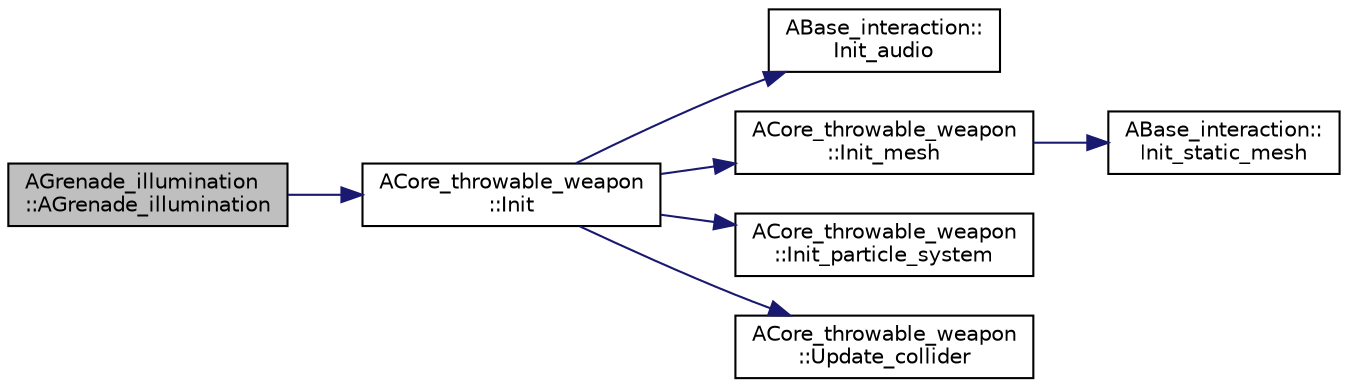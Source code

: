 digraph "AGrenade_illumination::AGrenade_illumination"
{
 // LATEX_PDF_SIZE
  edge [fontname="Helvetica",fontsize="10",labelfontname="Helvetica",labelfontsize="10"];
  node [fontname="Helvetica",fontsize="10",shape=record];
  rankdir="LR";
  Node1 [label="AGrenade_illumination\l::AGrenade_illumination",height=0.2,width=0.4,color="black", fillcolor="grey75", style="filled", fontcolor="black",tooltip=" "];
  Node1 -> Node2 [color="midnightblue",fontsize="10",style="solid"];
  Node2 [label="ACore_throwable_weapon\l::Init",height=0.2,width=0.4,color="black", fillcolor="white", style="filled",URL="$class_a_core__throwable__weapon.html#a832fc66745420499bc108914a056522d",tooltip="투척류 무기 초기화"];
  Node2 -> Node3 [color="midnightblue",fontsize="10",style="solid"];
  Node3 [label="ABase_interaction::\lInit_audio",height=0.2,width=0.4,color="black", fillcolor="white", style="filled",URL="$class_a_base__interaction.html#ae533364f1664a8375c0543451ffad7b2",tooltip="오디오 컴포넌트 초기화"];
  Node2 -> Node4 [color="midnightblue",fontsize="10",style="solid"];
  Node4 [label="ACore_throwable_weapon\l::Init_mesh",height=0.2,width=0.4,color="black", fillcolor="white", style="filled",URL="$class_a_core__throwable__weapon.html#a89658242586325c8d0352e0f1d966d05",tooltip="메쉬 초기화"];
  Node4 -> Node5 [color="midnightblue",fontsize="10",style="solid"];
  Node5 [label="ABase_interaction::\lInit_static_mesh",height=0.2,width=0.4,color="black", fillcolor="white", style="filled",URL="$class_a_base__interaction.html#aeb1fffec40b3b1ed9aa79fb79d78ae2e",tooltip="스태틱 메시 컴포넌트 초기화 (무기,아이템)"];
  Node2 -> Node6 [color="midnightblue",fontsize="10",style="solid"];
  Node6 [label="ACore_throwable_weapon\l::Init_particle_system",height=0.2,width=0.4,color="black", fillcolor="white", style="filled",URL="$class_a_core__throwable__weapon.html#a83c402f063d523adc0c8928728def36b",tooltip="파티클 시스템 초기화"];
  Node2 -> Node7 [color="midnightblue",fontsize="10",style="solid"];
  Node7 [label="ACore_throwable_weapon\l::Update_collider",height=0.2,width=0.4,color="black", fillcolor="white", style="filled",URL="$class_a_core__throwable__weapon.html#adf339a3f9cc92bf12298732ea36b8622",tooltip="콜라이더 정보 갱신"];
}
